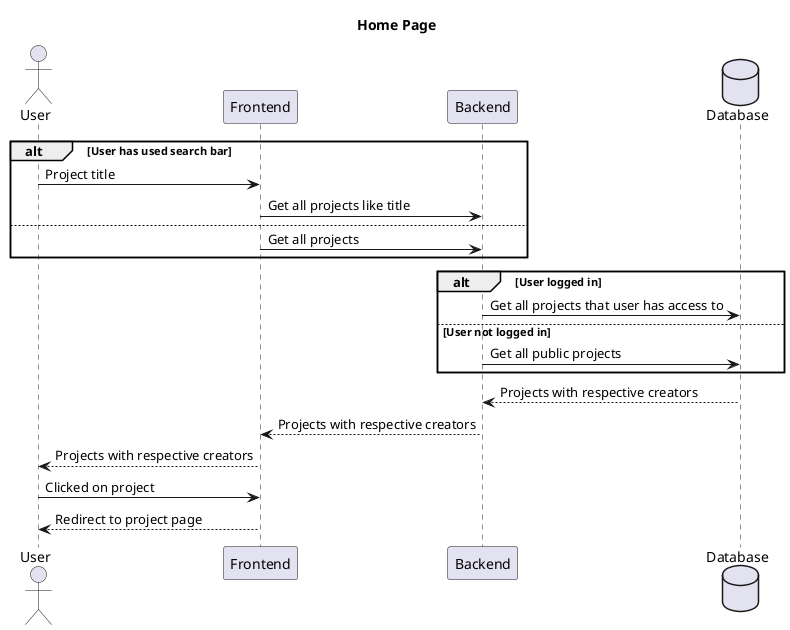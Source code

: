@startuml
title Home Page

actor User
participant Frontend 
participant Backend
database Database

alt User has used search bar
    User -> Frontend: Project title
    Frontend -> Backend: Get all projects like title
else
    Frontend -> Backend: Get all projects
end

alt User logged in
    Backend -> Database: Get all projects that user has access to
else User not logged in
    Backend -> Database: Get all public projects
end

Database --> Backend: Projects with respective creators
Backend --> Frontend: Projects with respective creators
Frontend --> User: Projects with respective creators

User -> Frontend: Clicked on project
Frontend --> User: Redirect to project page

@enduml